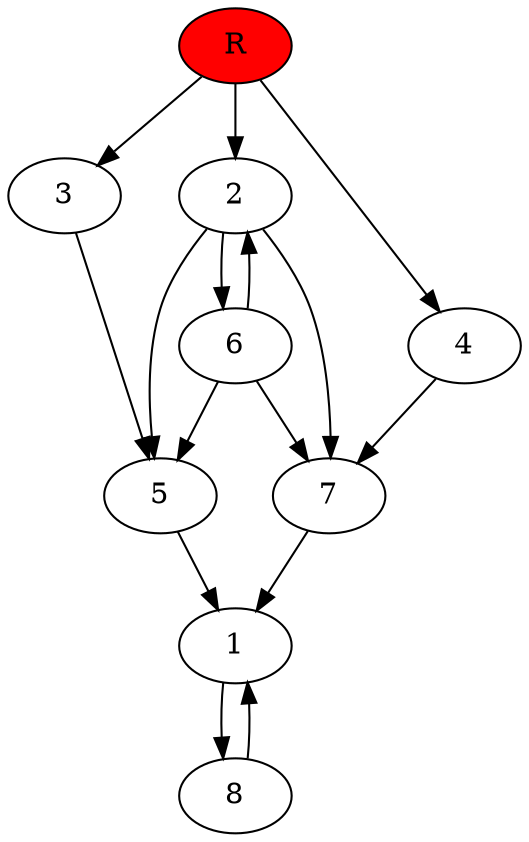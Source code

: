 digraph prb16809 {
	1
	2
	3
	4
	5
	6
	7
	8
	R [fillcolor="#ff0000" style=filled]
	1 -> 8
	2 -> 5
	2 -> 6
	2 -> 7
	3 -> 5
	4 -> 7
	5 -> 1
	6 -> 2
	6 -> 5
	6 -> 7
	7 -> 1
	8 -> 1
	R -> 2
	R -> 3
	R -> 4
}
